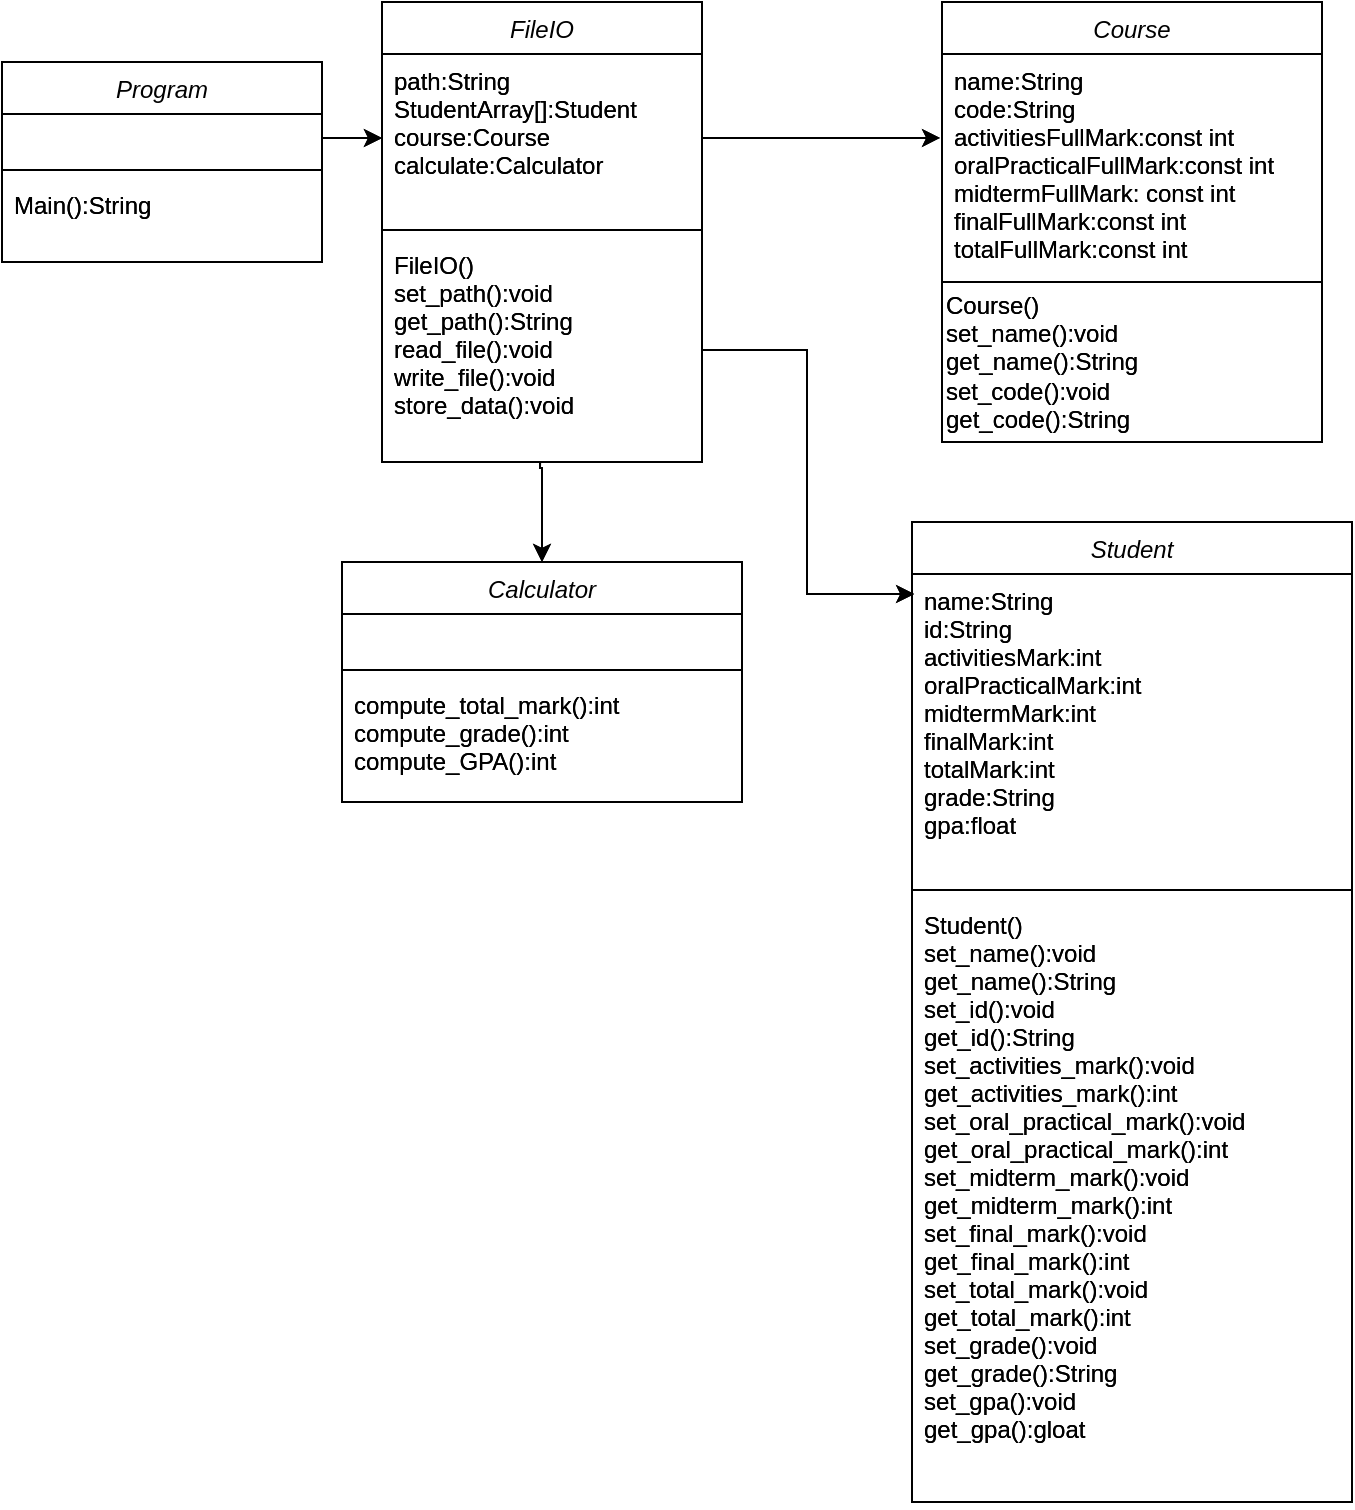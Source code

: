 <mxfile version="21.1.5" type="device">
  <diagram id="C5RBs43oDa-KdzZeNtuy" name="Page-1">
    <mxGraphModel dx="1239" dy="724" grid="1" gridSize="10" guides="1" tooltips="1" connect="1" arrows="1" fold="1" page="1" pageScale="1" pageWidth="827" pageHeight="1169" math="0" shadow="0">
      <root>
        <mxCell id="WIyWlLk6GJQsqaUBKTNV-0" />
        <mxCell id="WIyWlLk6GJQsqaUBKTNV-1" parent="WIyWlLk6GJQsqaUBKTNV-0" />
        <mxCell id="zkfFHV4jXpPFQw0GAbJ--0" value="FileIO" style="swimlane;fontStyle=2;align=center;verticalAlign=top;childLayout=stackLayout;horizontal=1;startSize=26;horizontalStack=0;resizeParent=1;resizeLast=0;collapsible=1;marginBottom=0;rounded=0;shadow=0;strokeWidth=1;" parent="WIyWlLk6GJQsqaUBKTNV-1" vertex="1">
          <mxGeometry x="220" y="120" width="160" height="230" as="geometry">
            <mxRectangle x="230" y="140" width="160" height="26" as="alternateBounds" />
          </mxGeometry>
        </mxCell>
        <mxCell id="zkfFHV4jXpPFQw0GAbJ--3" value="path:String&#xa;StudentArray[]:Student&#xa;course:Course&#xa;calculate:Calculator&#xa;&#xa;&#xa;&#xa;&#xa;" style="text;align=left;verticalAlign=top;spacingLeft=4;spacingRight=4;overflow=hidden;rotatable=0;points=[[0,0.5],[1,0.5]];portConstraint=eastwest;rounded=0;shadow=0;html=0;" parent="zkfFHV4jXpPFQw0GAbJ--0" vertex="1">
          <mxGeometry y="26" width="160" height="84" as="geometry" />
        </mxCell>
        <mxCell id="zkfFHV4jXpPFQw0GAbJ--4" value="" style="line;html=1;strokeWidth=1;align=left;verticalAlign=middle;spacingTop=-1;spacingLeft=3;spacingRight=3;rotatable=0;labelPosition=right;points=[];portConstraint=eastwest;" parent="zkfFHV4jXpPFQw0GAbJ--0" vertex="1">
          <mxGeometry y="110" width="160" height="8" as="geometry" />
        </mxCell>
        <mxCell id="zkfFHV4jXpPFQw0GAbJ--5" value="FileIO()&#xa;set_path():void&#xa;get_path():String&#xa;read_file():void&#xa;write_file():void&#xa;store_data():void&#xa;&#xa;&#xa;&#xa;&#xa;" style="text;align=left;verticalAlign=top;spacingLeft=4;spacingRight=4;overflow=hidden;rotatable=0;points=[[0,0.5],[1,0.5]];portConstraint=eastwest;" parent="zkfFHV4jXpPFQw0GAbJ--0" vertex="1">
          <mxGeometry y="118" width="160" height="112" as="geometry" />
        </mxCell>
        <mxCell id="8LjVWApjl97MRkZQmKgy-0" value="Course" style="swimlane;fontStyle=2;align=center;verticalAlign=top;childLayout=stackLayout;horizontal=1;startSize=26;horizontalStack=0;resizeParent=1;resizeLast=0;collapsible=1;marginBottom=0;rounded=0;shadow=0;strokeWidth=1;" vertex="1" parent="WIyWlLk6GJQsqaUBKTNV-1">
          <mxGeometry x="500" y="120" width="190" height="220" as="geometry">
            <mxRectangle x="230" y="140" width="160" height="26" as="alternateBounds" />
          </mxGeometry>
        </mxCell>
        <mxCell id="8LjVWApjl97MRkZQmKgy-1" value="name:String&#xa;code:String&#xa;activitiesFullMark:const int&#xa;oralPracticalFullMark:const int&#xa;midtermFullMark: const int&#xa;finalFullMark:const int&#xa;totalFullMark:const int&#xa;&#xa;&#xa;" style="text;align=left;verticalAlign=top;spacingLeft=4;spacingRight=4;overflow=hidden;rotatable=0;points=[[0,0.5],[1,0.5]];portConstraint=eastwest;rounded=0;shadow=0;html=0;" vertex="1" parent="8LjVWApjl97MRkZQmKgy-0">
          <mxGeometry y="26" width="190" height="114" as="geometry" />
        </mxCell>
        <mxCell id="8LjVWApjl97MRkZQmKgy-6" value="" style="endArrow=none;html=1;rounded=0;" edge="1" parent="8LjVWApjl97MRkZQmKgy-0" target="8LjVWApjl97MRkZQmKgy-1">
          <mxGeometry width="50" height="50" relative="1" as="geometry">
            <mxPoint y="140" as="sourcePoint" />
            <mxPoint x="80" y="140" as="targetPoint" />
            <Array as="points">
              <mxPoint x="190" y="140" />
            </Array>
          </mxGeometry>
        </mxCell>
        <mxCell id="8LjVWApjl97MRkZQmKgy-13" value="&lt;div align=&quot;left&quot;&gt;&lt;br&gt;&lt;/div&gt;&lt;div align=&quot;left&quot;&gt;Course()&lt;br&gt;&lt;/div&gt;&lt;div align=&quot;left&quot;&gt;set_name():void&lt;/div&gt;&lt;div align=&quot;left&quot;&gt;get_name():String&lt;/div&gt;&lt;div align=&quot;left&quot;&gt;set_code():void&lt;/div&gt;&lt;div align=&quot;left&quot;&gt;get_code():String&lt;br&gt;&lt;/div&gt;&lt;div align=&quot;left&quot;&gt;&lt;br&gt;&lt;/div&gt;" style="text;html=1;strokeColor=none;fillColor=none;align=left;verticalAlign=middle;whiteSpace=wrap;rounded=0;" vertex="1" parent="8LjVWApjl97MRkZQmKgy-0">
          <mxGeometry y="140" width="190" height="80" as="geometry" />
        </mxCell>
        <mxCell id="8LjVWApjl97MRkZQmKgy-15" value="Calculator" style="swimlane;fontStyle=2;align=center;verticalAlign=top;childLayout=stackLayout;horizontal=1;startSize=26;horizontalStack=0;resizeParent=1;resizeLast=0;collapsible=1;marginBottom=0;rounded=0;shadow=0;strokeWidth=1;" vertex="1" parent="WIyWlLk6GJQsqaUBKTNV-1">
          <mxGeometry x="200" y="400" width="200" height="120" as="geometry">
            <mxRectangle x="230" y="140" width="160" height="26" as="alternateBounds" />
          </mxGeometry>
        </mxCell>
        <mxCell id="8LjVWApjl97MRkZQmKgy-16" value="&#xa;&#xa;" style="text;align=left;verticalAlign=top;spacingLeft=4;spacingRight=4;overflow=hidden;rotatable=0;points=[[0,0.5],[1,0.5]];portConstraint=eastwest;rounded=0;shadow=0;html=0;" vertex="1" parent="8LjVWApjl97MRkZQmKgy-15">
          <mxGeometry y="26" width="200" height="24" as="geometry" />
        </mxCell>
        <mxCell id="8LjVWApjl97MRkZQmKgy-17" value="" style="line;html=1;strokeWidth=1;align=left;verticalAlign=middle;spacingTop=-1;spacingLeft=3;spacingRight=3;rotatable=0;labelPosition=right;points=[];portConstraint=eastwest;" vertex="1" parent="8LjVWApjl97MRkZQmKgy-15">
          <mxGeometry y="50" width="200" height="8" as="geometry" />
        </mxCell>
        <mxCell id="8LjVWApjl97MRkZQmKgy-18" value="compute_total_mark():int&#xa;compute_grade():int&#xa;compute_GPA():int&#xa;&#xa;&#xa;&#xa;&#xa;&#xa;&#xa;&#xa;" style="text;align=left;verticalAlign=top;spacingLeft=4;spacingRight=4;overflow=hidden;rotatable=0;points=[[0,0.5],[1,0.5]];portConstraint=eastwest;" vertex="1" parent="8LjVWApjl97MRkZQmKgy-15">
          <mxGeometry y="58" width="200" height="62" as="geometry" />
        </mxCell>
        <mxCell id="8LjVWApjl97MRkZQmKgy-20" value="Student" style="swimlane;fontStyle=2;align=center;verticalAlign=top;childLayout=stackLayout;horizontal=1;startSize=26;horizontalStack=0;resizeParent=1;resizeLast=0;collapsible=1;marginBottom=0;rounded=0;shadow=0;strokeWidth=1;" vertex="1" parent="WIyWlLk6GJQsqaUBKTNV-1">
          <mxGeometry x="485" y="380" width="220" height="490" as="geometry">
            <mxRectangle x="230" y="140" width="160" height="26" as="alternateBounds" />
          </mxGeometry>
        </mxCell>
        <mxCell id="8LjVWApjl97MRkZQmKgy-21" value="name:String&#xa;id:String&#xa;activitiesMark:int&#xa;oralPracticalMark:int&#xa;midtermMark:int&#xa;finalMark:int&#xa;totalMark:int&#xa;grade:String&#xa;gpa:float&#xa;&#xa;&#xa;&#xa;" style="text;align=left;verticalAlign=top;spacingLeft=4;spacingRight=4;overflow=hidden;rotatable=0;points=[[0,0.5],[1,0.5]];portConstraint=eastwest;rounded=0;shadow=0;html=0;" vertex="1" parent="8LjVWApjl97MRkZQmKgy-20">
          <mxGeometry y="26" width="220" height="154" as="geometry" />
        </mxCell>
        <mxCell id="8LjVWApjl97MRkZQmKgy-22" value="" style="line;html=1;strokeWidth=1;align=left;verticalAlign=middle;spacingTop=-1;spacingLeft=3;spacingRight=3;rotatable=0;labelPosition=right;points=[];portConstraint=eastwest;" vertex="1" parent="8LjVWApjl97MRkZQmKgy-20">
          <mxGeometry y="180" width="220" height="8" as="geometry" />
        </mxCell>
        <mxCell id="8LjVWApjl97MRkZQmKgy-23" value="Student()&#xa;set_name():void&#xa;get_name():String&#xa;set_id():void&#xa;get_id():String&#xa;set_activities_mark():void&#xa;get_activities_mark():int&#xa;set_oral_practical_mark():void&#xa;get_oral_practical_mark():int&#xa;set_midterm_mark():void&#xa;get_midterm_mark():int&#xa;set_final_mark():void&#xa;get_final_mark():int&#xa;set_total_mark():void&#xa;get_total_mark():int&#xa;set_grade():void&#xa;get_grade():String&#xa;set_gpa():void&#xa;get_gpa():gloat&#xa;&#xa;&#xa;" style="text;align=left;verticalAlign=top;spacingLeft=4;spacingRight=4;overflow=hidden;rotatable=0;points=[[0,0.5],[1,0.5]];portConstraint=eastwest;" vertex="1" parent="8LjVWApjl97MRkZQmKgy-20">
          <mxGeometry y="188" width="220" height="302" as="geometry" />
        </mxCell>
        <mxCell id="8LjVWApjl97MRkZQmKgy-27" style="edgeStyle=orthogonalEdgeStyle;rounded=0;orthogonalLoop=1;jettySize=auto;html=1;entryX=0.005;entryY=0.065;entryDx=0;entryDy=0;entryPerimeter=0;" edge="1" parent="WIyWlLk6GJQsqaUBKTNV-1" source="zkfFHV4jXpPFQw0GAbJ--5" target="8LjVWApjl97MRkZQmKgy-21">
          <mxGeometry relative="1" as="geometry" />
        </mxCell>
        <mxCell id="8LjVWApjl97MRkZQmKgy-28" value="Program" style="swimlane;fontStyle=2;align=center;verticalAlign=top;childLayout=stackLayout;horizontal=1;startSize=26;horizontalStack=0;resizeParent=1;resizeLast=0;collapsible=1;marginBottom=0;rounded=0;shadow=0;strokeWidth=1;" vertex="1" parent="WIyWlLk6GJQsqaUBKTNV-1">
          <mxGeometry x="30" y="150" width="160" height="100" as="geometry">
            <mxRectangle x="230" y="140" width="160" height="26" as="alternateBounds" />
          </mxGeometry>
        </mxCell>
        <mxCell id="8LjVWApjl97MRkZQmKgy-29" value="&#xa;&#xa;" style="text;align=left;verticalAlign=top;spacingLeft=4;spacingRight=4;overflow=hidden;rotatable=0;points=[[0,0.5],[1,0.5]];portConstraint=eastwest;rounded=0;shadow=0;html=0;" vertex="1" parent="8LjVWApjl97MRkZQmKgy-28">
          <mxGeometry y="26" width="160" height="24" as="geometry" />
        </mxCell>
        <mxCell id="8LjVWApjl97MRkZQmKgy-30" value="" style="line;html=1;strokeWidth=1;align=left;verticalAlign=middle;spacingTop=-1;spacingLeft=3;spacingRight=3;rotatable=0;labelPosition=right;points=[];portConstraint=eastwest;" vertex="1" parent="8LjVWApjl97MRkZQmKgy-28">
          <mxGeometry y="50" width="160" height="8" as="geometry" />
        </mxCell>
        <mxCell id="8LjVWApjl97MRkZQmKgy-31" value="Main():String&#xa;&#xa;&#xa;&#xa;" style="text;align=left;verticalAlign=top;spacingLeft=4;spacingRight=4;overflow=hidden;rotatable=0;points=[[0,0.5],[1,0.5]];portConstraint=eastwest;" vertex="1" parent="8LjVWApjl97MRkZQmKgy-28">
          <mxGeometry y="58" width="160" height="42" as="geometry" />
        </mxCell>
        <mxCell id="8LjVWApjl97MRkZQmKgy-34" style="edgeStyle=orthogonalEdgeStyle;rounded=0;orthogonalLoop=1;jettySize=auto;html=1;exitX=1;exitY=0.5;exitDx=0;exitDy=0;entryX=-0.005;entryY=0.368;entryDx=0;entryDy=0;entryPerimeter=0;" edge="1" parent="WIyWlLk6GJQsqaUBKTNV-1" source="zkfFHV4jXpPFQw0GAbJ--3" target="8LjVWApjl97MRkZQmKgy-1">
          <mxGeometry relative="1" as="geometry" />
        </mxCell>
        <mxCell id="8LjVWApjl97MRkZQmKgy-37" style="edgeStyle=orthogonalEdgeStyle;rounded=0;orthogonalLoop=1;jettySize=auto;html=1;exitX=0.494;exitY=1;exitDx=0;exitDy=0;exitPerimeter=0;" edge="1" parent="WIyWlLk6GJQsqaUBKTNV-1" source="zkfFHV4jXpPFQw0GAbJ--5" target="8LjVWApjl97MRkZQmKgy-15">
          <mxGeometry relative="1" as="geometry">
            <Array as="points">
              <mxPoint x="299" y="353" />
              <mxPoint x="300" y="353" />
            </Array>
          </mxGeometry>
        </mxCell>
        <mxCell id="8LjVWApjl97MRkZQmKgy-38" style="edgeStyle=orthogonalEdgeStyle;rounded=0;orthogonalLoop=1;jettySize=auto;html=1;exitX=1;exitY=0.5;exitDx=0;exitDy=0;entryX=0;entryY=0.5;entryDx=0;entryDy=0;" edge="1" parent="WIyWlLk6GJQsqaUBKTNV-1" source="8LjVWApjl97MRkZQmKgy-29" target="zkfFHV4jXpPFQw0GAbJ--3">
          <mxGeometry relative="1" as="geometry" />
        </mxCell>
        <mxCell id="8LjVWApjl97MRkZQmKgy-39" value="FileIO" style="swimlane;fontStyle=2;align=center;verticalAlign=top;childLayout=stackLayout;horizontal=1;startSize=26;horizontalStack=0;resizeParent=1;resizeLast=0;collapsible=1;marginBottom=0;rounded=0;shadow=0;strokeWidth=1;" vertex="1" parent="WIyWlLk6GJQsqaUBKTNV-1">
          <mxGeometry x="220" y="120" width="160" height="230" as="geometry">
            <mxRectangle x="230" y="140" width="160" height="26" as="alternateBounds" />
          </mxGeometry>
        </mxCell>
        <mxCell id="8LjVWApjl97MRkZQmKgy-40" value="path:String&#xa;StudentArray[]:Student&#xa;course:Course&#xa;calculate:Calculator&#xa;&#xa;&#xa;&#xa;&#xa;" style="text;align=left;verticalAlign=top;spacingLeft=4;spacingRight=4;overflow=hidden;rotatable=0;points=[[0,0.5],[1,0.5]];portConstraint=eastwest;rounded=0;shadow=0;html=0;" vertex="1" parent="8LjVWApjl97MRkZQmKgy-39">
          <mxGeometry y="26" width="160" height="84" as="geometry" />
        </mxCell>
        <mxCell id="8LjVWApjl97MRkZQmKgy-41" value="" style="line;html=1;strokeWidth=1;align=left;verticalAlign=middle;spacingTop=-1;spacingLeft=3;spacingRight=3;rotatable=0;labelPosition=right;points=[];portConstraint=eastwest;" vertex="1" parent="8LjVWApjl97MRkZQmKgy-39">
          <mxGeometry y="110" width="160" height="8" as="geometry" />
        </mxCell>
        <mxCell id="8LjVWApjl97MRkZQmKgy-42" value="FileIO()&#xa;set_path():void&#xa;get_path():String&#xa;read_file():void&#xa;write_file():void&#xa;store_data():void&#xa;&#xa;&#xa;&#xa;&#xa;" style="text;align=left;verticalAlign=top;spacingLeft=4;spacingRight=4;overflow=hidden;rotatable=0;points=[[0,0.5],[1,0.5]];portConstraint=eastwest;" vertex="1" parent="8LjVWApjl97MRkZQmKgy-39">
          <mxGeometry y="118" width="160" height="112" as="geometry" />
        </mxCell>
        <mxCell id="8LjVWApjl97MRkZQmKgy-43" value="Course" style="swimlane;fontStyle=2;align=center;verticalAlign=top;childLayout=stackLayout;horizontal=1;startSize=26;horizontalStack=0;resizeParent=1;resizeLast=0;collapsible=1;marginBottom=0;rounded=0;shadow=0;strokeWidth=1;" vertex="1" parent="WIyWlLk6GJQsqaUBKTNV-1">
          <mxGeometry x="500" y="120" width="190" height="220" as="geometry">
            <mxRectangle x="230" y="140" width="160" height="26" as="alternateBounds" />
          </mxGeometry>
        </mxCell>
        <mxCell id="8LjVWApjl97MRkZQmKgy-44" value="name:String&#xa;code:String&#xa;activitiesFullMark:const int&#xa;oralPracticalFullMark:const int&#xa;midtermFullMark: const int&#xa;finalFullMark:const int&#xa;totalFullMark:const int&#xa;&#xa;&#xa;" style="text;align=left;verticalAlign=top;spacingLeft=4;spacingRight=4;overflow=hidden;rotatable=0;points=[[0,0.5],[1,0.5]];portConstraint=eastwest;rounded=0;shadow=0;html=0;" vertex="1" parent="8LjVWApjl97MRkZQmKgy-43">
          <mxGeometry y="26" width="190" height="114" as="geometry" />
        </mxCell>
        <mxCell id="8LjVWApjl97MRkZQmKgy-45" value="" style="endArrow=none;html=1;rounded=0;" edge="1" parent="8LjVWApjl97MRkZQmKgy-43" target="8LjVWApjl97MRkZQmKgy-44">
          <mxGeometry width="50" height="50" relative="1" as="geometry">
            <mxPoint y="140" as="sourcePoint" />
            <mxPoint x="80" y="140" as="targetPoint" />
            <Array as="points">
              <mxPoint x="190" y="140" />
            </Array>
          </mxGeometry>
        </mxCell>
        <mxCell id="8LjVWApjl97MRkZQmKgy-46" value="&lt;div align=&quot;left&quot;&gt;&lt;br&gt;&lt;/div&gt;&lt;div align=&quot;left&quot;&gt;Course()&lt;br&gt;&lt;/div&gt;&lt;div align=&quot;left&quot;&gt;set_name():void&lt;/div&gt;&lt;div align=&quot;left&quot;&gt;get_name():String&lt;/div&gt;&lt;div align=&quot;left&quot;&gt;set_code():void&lt;/div&gt;&lt;div align=&quot;left&quot;&gt;get_code():String&lt;br&gt;&lt;/div&gt;&lt;div align=&quot;left&quot;&gt;&lt;br&gt;&lt;/div&gt;" style="text;html=1;strokeColor=none;fillColor=none;align=left;verticalAlign=middle;whiteSpace=wrap;rounded=0;" vertex="1" parent="8LjVWApjl97MRkZQmKgy-43">
          <mxGeometry y="140" width="190" height="80" as="geometry" />
        </mxCell>
        <mxCell id="8LjVWApjl97MRkZQmKgy-47" value="Calculator" style="swimlane;fontStyle=2;align=center;verticalAlign=top;childLayout=stackLayout;horizontal=1;startSize=26;horizontalStack=0;resizeParent=1;resizeLast=0;collapsible=1;marginBottom=0;rounded=0;shadow=0;strokeWidth=1;" vertex="1" parent="WIyWlLk6GJQsqaUBKTNV-1">
          <mxGeometry x="200" y="400" width="200" height="120" as="geometry">
            <mxRectangle x="230" y="140" width="160" height="26" as="alternateBounds" />
          </mxGeometry>
        </mxCell>
        <mxCell id="8LjVWApjl97MRkZQmKgy-48" value="&#xa;&#xa;" style="text;align=left;verticalAlign=top;spacingLeft=4;spacingRight=4;overflow=hidden;rotatable=0;points=[[0,0.5],[1,0.5]];portConstraint=eastwest;rounded=0;shadow=0;html=0;" vertex="1" parent="8LjVWApjl97MRkZQmKgy-47">
          <mxGeometry y="26" width="200" height="24" as="geometry" />
        </mxCell>
        <mxCell id="8LjVWApjl97MRkZQmKgy-49" value="" style="line;html=1;strokeWidth=1;align=left;verticalAlign=middle;spacingTop=-1;spacingLeft=3;spacingRight=3;rotatable=0;labelPosition=right;points=[];portConstraint=eastwest;" vertex="1" parent="8LjVWApjl97MRkZQmKgy-47">
          <mxGeometry y="50" width="200" height="8" as="geometry" />
        </mxCell>
        <mxCell id="8LjVWApjl97MRkZQmKgy-50" value="compute_total_mark():int&#xa;compute_grade():int&#xa;compute_GPA():int&#xa;&#xa;&#xa;&#xa;&#xa;&#xa;&#xa;&#xa;" style="text;align=left;verticalAlign=top;spacingLeft=4;spacingRight=4;overflow=hidden;rotatable=0;points=[[0,0.5],[1,0.5]];portConstraint=eastwest;" vertex="1" parent="8LjVWApjl97MRkZQmKgy-47">
          <mxGeometry y="58" width="200" height="62" as="geometry" />
        </mxCell>
        <mxCell id="8LjVWApjl97MRkZQmKgy-51" value="Student" style="swimlane;fontStyle=2;align=center;verticalAlign=top;childLayout=stackLayout;horizontal=1;startSize=26;horizontalStack=0;resizeParent=1;resizeLast=0;collapsible=1;marginBottom=0;rounded=0;shadow=0;strokeWidth=1;" vertex="1" parent="WIyWlLk6GJQsqaUBKTNV-1">
          <mxGeometry x="485" y="380" width="220" height="490" as="geometry">
            <mxRectangle x="230" y="140" width="160" height="26" as="alternateBounds" />
          </mxGeometry>
        </mxCell>
        <mxCell id="8LjVWApjl97MRkZQmKgy-52" value="name:String&#xa;id:String&#xa;activitiesMark:int&#xa;oralPracticalMark:int&#xa;midtermMark:int&#xa;finalMark:int&#xa;totalMark:int&#xa;grade:String&#xa;gpa:float&#xa;&#xa;&#xa;&#xa;" style="text;align=left;verticalAlign=top;spacingLeft=4;spacingRight=4;overflow=hidden;rotatable=0;points=[[0,0.5],[1,0.5]];portConstraint=eastwest;rounded=0;shadow=0;html=0;" vertex="1" parent="8LjVWApjl97MRkZQmKgy-51">
          <mxGeometry y="26" width="220" height="154" as="geometry" />
        </mxCell>
        <mxCell id="8LjVWApjl97MRkZQmKgy-53" value="" style="line;html=1;strokeWidth=1;align=left;verticalAlign=middle;spacingTop=-1;spacingLeft=3;spacingRight=3;rotatable=0;labelPosition=right;points=[];portConstraint=eastwest;" vertex="1" parent="8LjVWApjl97MRkZQmKgy-51">
          <mxGeometry y="180" width="220" height="8" as="geometry" />
        </mxCell>
        <mxCell id="8LjVWApjl97MRkZQmKgy-54" value="Student()&#xa;set_name():void&#xa;get_name():String&#xa;set_id():void&#xa;get_id():String&#xa;set_activities_mark():void&#xa;get_activities_mark():int&#xa;set_oral_practical_mark():void&#xa;get_oral_practical_mark():int&#xa;set_midterm_mark():void&#xa;get_midterm_mark():int&#xa;set_final_mark():void&#xa;get_final_mark():int&#xa;set_total_mark():void&#xa;get_total_mark():int&#xa;set_grade():void&#xa;get_grade():String&#xa;set_gpa():void&#xa;get_gpa():gloat&#xa;&#xa;&#xa;" style="text;align=left;verticalAlign=top;spacingLeft=4;spacingRight=4;overflow=hidden;rotatable=0;points=[[0,0.5],[1,0.5]];portConstraint=eastwest;" vertex="1" parent="8LjVWApjl97MRkZQmKgy-51">
          <mxGeometry y="188" width="220" height="302" as="geometry" />
        </mxCell>
        <mxCell id="8LjVWApjl97MRkZQmKgy-55" style="edgeStyle=orthogonalEdgeStyle;rounded=0;orthogonalLoop=1;jettySize=auto;html=1;entryX=0.005;entryY=0.065;entryDx=0;entryDy=0;entryPerimeter=0;" edge="1" parent="WIyWlLk6GJQsqaUBKTNV-1" source="8LjVWApjl97MRkZQmKgy-42" target="8LjVWApjl97MRkZQmKgy-52">
          <mxGeometry relative="1" as="geometry" />
        </mxCell>
        <mxCell id="8LjVWApjl97MRkZQmKgy-56" value="Program" style="swimlane;fontStyle=2;align=center;verticalAlign=top;childLayout=stackLayout;horizontal=1;startSize=26;horizontalStack=0;resizeParent=1;resizeLast=0;collapsible=1;marginBottom=0;rounded=0;shadow=0;strokeWidth=1;" vertex="1" parent="WIyWlLk6GJQsqaUBKTNV-1">
          <mxGeometry x="30" y="150" width="160" height="100" as="geometry">
            <mxRectangle x="230" y="140" width="160" height="26" as="alternateBounds" />
          </mxGeometry>
        </mxCell>
        <mxCell id="8LjVWApjl97MRkZQmKgy-57" value="&#xa;&#xa;" style="text;align=left;verticalAlign=top;spacingLeft=4;spacingRight=4;overflow=hidden;rotatable=0;points=[[0,0.5],[1,0.5]];portConstraint=eastwest;rounded=0;shadow=0;html=0;" vertex="1" parent="8LjVWApjl97MRkZQmKgy-56">
          <mxGeometry y="26" width="160" height="24" as="geometry" />
        </mxCell>
        <mxCell id="8LjVWApjl97MRkZQmKgy-58" value="" style="line;html=1;strokeWidth=1;align=left;verticalAlign=middle;spacingTop=-1;spacingLeft=3;spacingRight=3;rotatable=0;labelPosition=right;points=[];portConstraint=eastwest;" vertex="1" parent="8LjVWApjl97MRkZQmKgy-56">
          <mxGeometry y="50" width="160" height="8" as="geometry" />
        </mxCell>
        <mxCell id="8LjVWApjl97MRkZQmKgy-59" value="Main():String&#xa;&#xa;&#xa;&#xa;" style="text;align=left;verticalAlign=top;spacingLeft=4;spacingRight=4;overflow=hidden;rotatable=0;points=[[0,0.5],[1,0.5]];portConstraint=eastwest;" vertex="1" parent="8LjVWApjl97MRkZQmKgy-56">
          <mxGeometry y="58" width="160" height="42" as="geometry" />
        </mxCell>
        <mxCell id="8LjVWApjl97MRkZQmKgy-60" style="edgeStyle=orthogonalEdgeStyle;rounded=0;orthogonalLoop=1;jettySize=auto;html=1;exitX=1;exitY=0.5;exitDx=0;exitDy=0;entryX=-0.005;entryY=0.368;entryDx=0;entryDy=0;entryPerimeter=0;" edge="1" parent="WIyWlLk6GJQsqaUBKTNV-1" source="8LjVWApjl97MRkZQmKgy-40" target="8LjVWApjl97MRkZQmKgy-44">
          <mxGeometry relative="1" as="geometry" />
        </mxCell>
        <mxCell id="8LjVWApjl97MRkZQmKgy-61" style="edgeStyle=orthogonalEdgeStyle;rounded=0;orthogonalLoop=1;jettySize=auto;html=1;exitX=0.494;exitY=1;exitDx=0;exitDy=0;exitPerimeter=0;" edge="1" parent="WIyWlLk6GJQsqaUBKTNV-1" source="8LjVWApjl97MRkZQmKgy-42" target="8LjVWApjl97MRkZQmKgy-47">
          <mxGeometry relative="1" as="geometry">
            <Array as="points">
              <mxPoint x="299" y="353" />
              <mxPoint x="300" y="353" />
            </Array>
          </mxGeometry>
        </mxCell>
        <mxCell id="8LjVWApjl97MRkZQmKgy-62" style="edgeStyle=orthogonalEdgeStyle;rounded=0;orthogonalLoop=1;jettySize=auto;html=1;exitX=1;exitY=0.5;exitDx=0;exitDy=0;entryX=0;entryY=0.5;entryDx=0;entryDy=0;" edge="1" parent="WIyWlLk6GJQsqaUBKTNV-1" source="8LjVWApjl97MRkZQmKgy-57" target="8LjVWApjl97MRkZQmKgy-40">
          <mxGeometry relative="1" as="geometry" />
        </mxCell>
      </root>
    </mxGraphModel>
  </diagram>
</mxfile>
